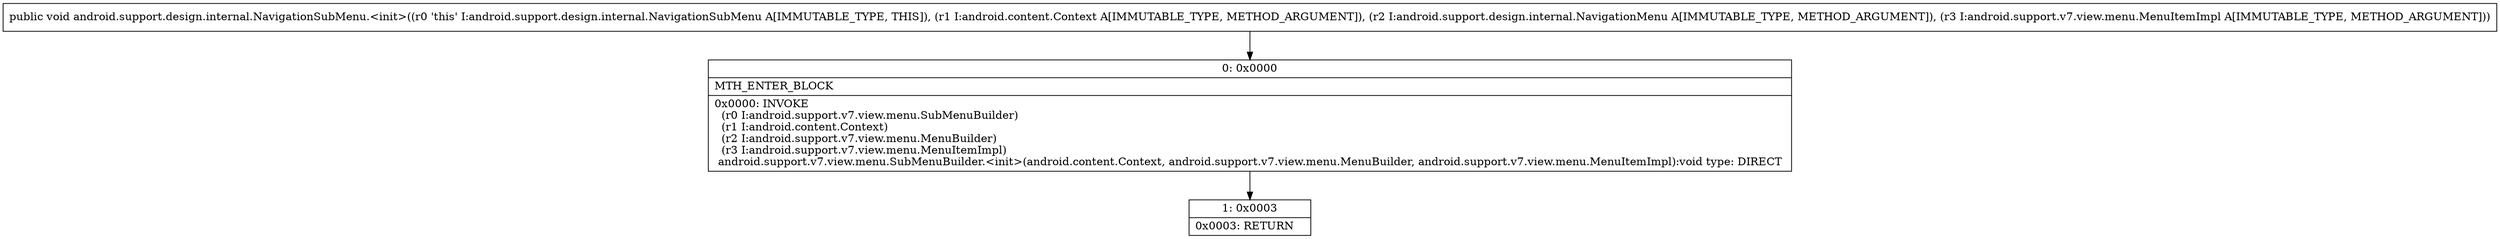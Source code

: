 digraph "CFG forandroid.support.design.internal.NavigationSubMenu.\<init\>(Landroid\/content\/Context;Landroid\/support\/design\/internal\/NavigationMenu;Landroid\/support\/v7\/view\/menu\/MenuItemImpl;)V" {
Node_0 [shape=record,label="{0\:\ 0x0000|MTH_ENTER_BLOCK\l|0x0000: INVOKE  \l  (r0 I:android.support.v7.view.menu.SubMenuBuilder)\l  (r1 I:android.content.Context)\l  (r2 I:android.support.v7.view.menu.MenuBuilder)\l  (r3 I:android.support.v7.view.menu.MenuItemImpl)\l android.support.v7.view.menu.SubMenuBuilder.\<init\>(android.content.Context, android.support.v7.view.menu.MenuBuilder, android.support.v7.view.menu.MenuItemImpl):void type: DIRECT \l}"];
Node_1 [shape=record,label="{1\:\ 0x0003|0x0003: RETURN   \l}"];
MethodNode[shape=record,label="{public void android.support.design.internal.NavigationSubMenu.\<init\>((r0 'this' I:android.support.design.internal.NavigationSubMenu A[IMMUTABLE_TYPE, THIS]), (r1 I:android.content.Context A[IMMUTABLE_TYPE, METHOD_ARGUMENT]), (r2 I:android.support.design.internal.NavigationMenu A[IMMUTABLE_TYPE, METHOD_ARGUMENT]), (r3 I:android.support.v7.view.menu.MenuItemImpl A[IMMUTABLE_TYPE, METHOD_ARGUMENT])) }"];
MethodNode -> Node_0;
Node_0 -> Node_1;
}


